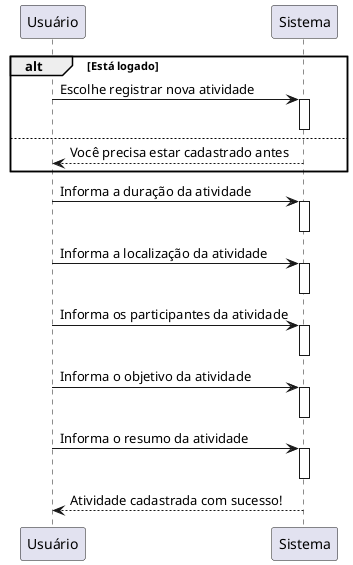 @startuml

alt Está logado
	Usuário -> Sistema: Escolhe registrar nova atividade
	activate Sistema
	deactivate Sistema
else
	Sistema --> Usuário: Você precisa estar cadastrado antes
end

Usuário -> Sistema: Informa a duração da atividade
activate Sistema
deactivate Sistema

Usuário -> Sistema: Informa a localização da atividade
activate Sistema
deactivate Sistema

Usuário -> Sistema: Informa os participantes da atividade
activate Sistema
deactivate Sistema

Usuário -> Sistema: Informa o objetivo da atividade
activate Sistema
deactivate Sistema

Usuário -> Sistema: Informa o resumo da atividade
activate Sistema
deactivate Sistema

Sistema --> Usuário: Atividade cadastrada com sucesso!

@enduml
